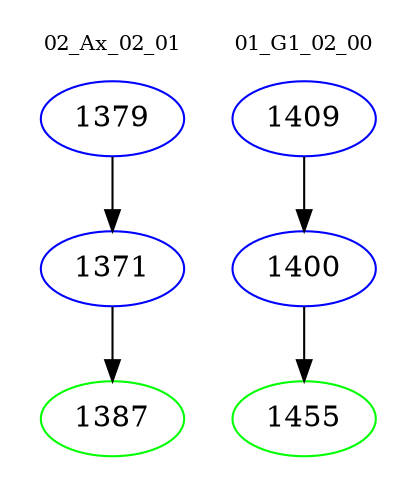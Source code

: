 digraph{
subgraph cluster_0 {
color = white
label = "02_Ax_02_01";
fontsize=10;
T0_1379 [label="1379", color="blue"]
T0_1379 -> T0_1371 [color="black"]
T0_1371 [label="1371", color="blue"]
T0_1371 -> T0_1387 [color="black"]
T0_1387 [label="1387", color="green"]
}
subgraph cluster_1 {
color = white
label = "01_G1_02_00";
fontsize=10;
T1_1409 [label="1409", color="blue"]
T1_1409 -> T1_1400 [color="black"]
T1_1400 [label="1400", color="blue"]
T1_1400 -> T1_1455 [color="black"]
T1_1455 [label="1455", color="green"]
}
}

